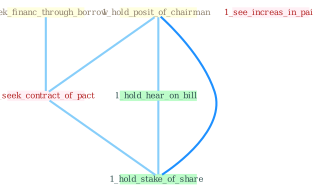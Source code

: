 Graph G{ 
    node
    [shape=polygon,style=filled,width=.5,height=.06,color="#BDFCC9",fixedsize=true,fontsize=4,
    fontcolor="#2f4f4f"];
    {node
    [color="#ffffe0", fontcolor="#8b7d6b"] "0_seek_financ_through_borrow " "1_hold_posit_of_chairman "}
{node [color="#fff0f5", fontcolor="#b22222"] "0_seek_contract_of_pact " "1_see_increas_in_pai "}
edge [color="#B0E2FF"];

	"0_seek_financ_through_borrow " -- "0_seek_contract_of_pact " [w="1", color="#87cefa" ];
	"1_hold_posit_of_chairman " -- "0_seek_contract_of_pact " [w="1", color="#87cefa" ];
	"1_hold_posit_of_chairman " -- "1_hold_hear_on_bill " [w="1", color="#87cefa" ];
	"1_hold_posit_of_chairman " -- "1_hold_stake_of_share " [w="2", color="#1e90ff" , len=0.8];
	"0_seek_contract_of_pact " -- "1_hold_stake_of_share " [w="1", color="#87cefa" ];
	"1_hold_hear_on_bill " -- "1_hold_stake_of_share " [w="1", color="#87cefa" ];
}